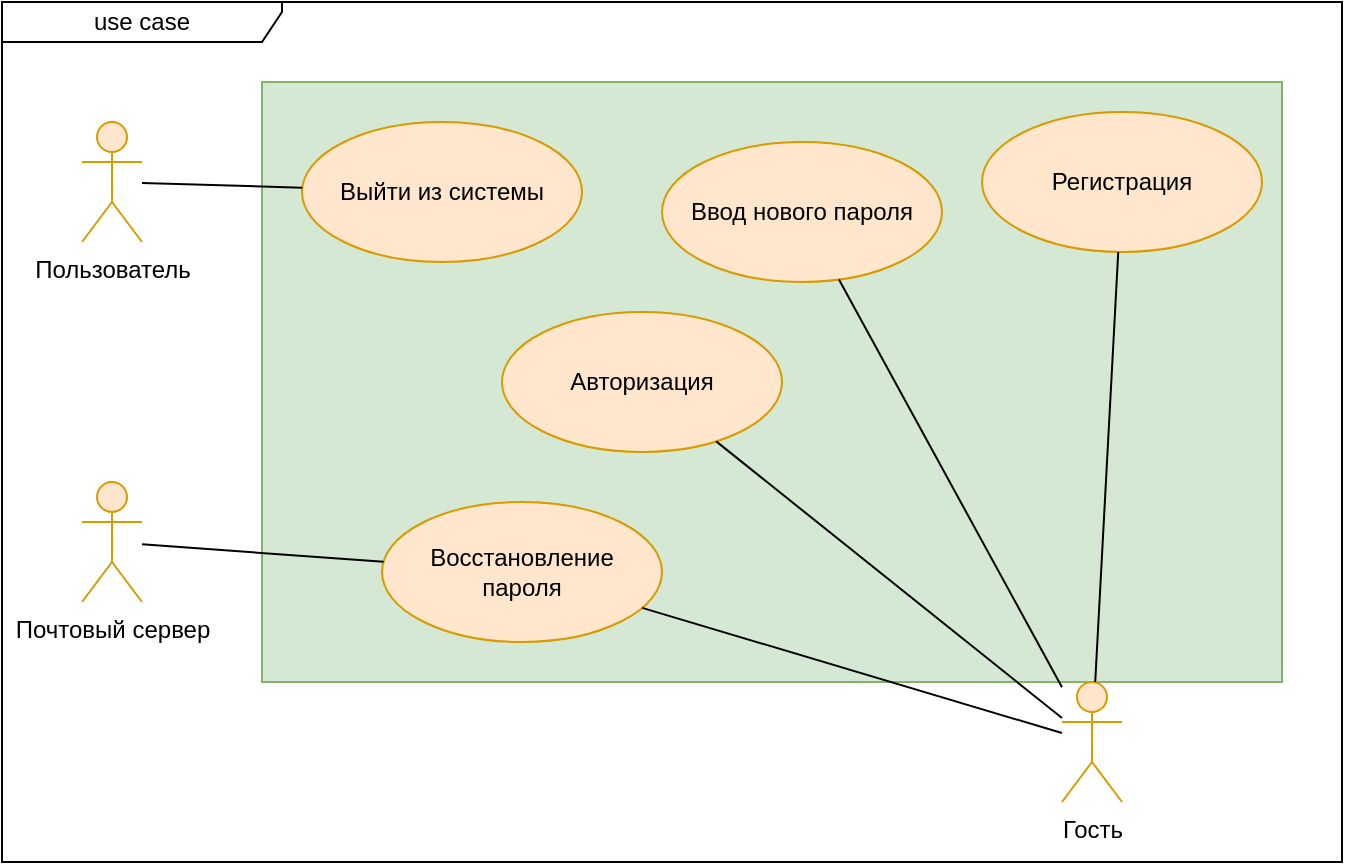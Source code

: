 <mxfile version="23.0.2" type="device">
  <diagram name="Страница — 1" id="Gdz1S3-HGPJG9bNexEjS">
    <mxGraphModel dx="915" dy="690" grid="1" gridSize="10" guides="1" tooltips="1" connect="1" arrows="1" fold="1" page="1" pageScale="1" pageWidth="827" pageHeight="1169" math="0" shadow="0">
      <root>
        <mxCell id="0" />
        <mxCell id="1" parent="0" />
        <mxCell id="g72T-omKQJwLkgUXmetp-19" value="" style="rounded=0;whiteSpace=wrap;html=1;fillColor=#d5e8d4;strokeColor=#82b366;" vertex="1" parent="1">
          <mxGeometry x="260" y="230" width="510" height="300" as="geometry" />
        </mxCell>
        <mxCell id="g72T-omKQJwLkgUXmetp-1" value="Пользователь" style="shape=umlActor;verticalLabelPosition=bottom;verticalAlign=top;html=1;fillColor=#ffe6cc;strokeColor=#d79b00;" vertex="1" parent="1">
          <mxGeometry x="170" y="250" width="30" height="60" as="geometry" />
        </mxCell>
        <mxCell id="g72T-omKQJwLkgUXmetp-2" value="Гость" style="shape=umlActor;verticalLabelPosition=bottom;verticalAlign=top;html=1;fillColor=#ffe6cc;strokeColor=#d79b00;" vertex="1" parent="1">
          <mxGeometry x="660" y="530" width="30" height="60" as="geometry" />
        </mxCell>
        <mxCell id="g72T-omKQJwLkgUXmetp-3" value="Восстановление &lt;br&gt;пароля" style="ellipse;whiteSpace=wrap;html=1;fillColor=#ffe6cc;strokeColor=#d79b00;" vertex="1" parent="1">
          <mxGeometry x="320" y="440" width="140" height="70" as="geometry" />
        </mxCell>
        <mxCell id="g72T-omKQJwLkgUXmetp-4" value="Регистрация" style="ellipse;whiteSpace=wrap;html=1;fillColor=#ffe6cc;strokeColor=#d79b00;" vertex="1" parent="1">
          <mxGeometry x="620" y="245" width="140" height="70" as="geometry" />
        </mxCell>
        <mxCell id="g72T-omKQJwLkgUXmetp-5" value="Выйти из системы" style="ellipse;whiteSpace=wrap;html=1;fillColor=#ffe6cc;strokeColor=#d79b00;" vertex="1" parent="1">
          <mxGeometry x="280" y="250" width="140" height="70" as="geometry" />
        </mxCell>
        <mxCell id="g72T-omKQJwLkgUXmetp-6" value="Авторизация" style="ellipse;whiteSpace=wrap;html=1;fillColor=#ffe6cc;strokeColor=#d79b00;" vertex="1" parent="1">
          <mxGeometry x="380" y="345" width="140" height="70" as="geometry" />
        </mxCell>
        <mxCell id="g72T-omKQJwLkgUXmetp-9" value="" style="endArrow=none;html=1;rounded=0;" edge="1" parent="1" source="g72T-omKQJwLkgUXmetp-2" target="g72T-omKQJwLkgUXmetp-4">
          <mxGeometry width="50" height="50" relative="1" as="geometry">
            <mxPoint x="400" y="520" as="sourcePoint" />
            <mxPoint x="450" y="470" as="targetPoint" />
          </mxGeometry>
        </mxCell>
        <mxCell id="g72T-omKQJwLkgUXmetp-10" value="" style="endArrow=none;html=1;rounded=0;" edge="1" parent="1" source="g72T-omKQJwLkgUXmetp-1" target="g72T-omKQJwLkgUXmetp-5">
          <mxGeometry width="50" height="50" relative="1" as="geometry">
            <mxPoint x="400" y="520" as="sourcePoint" />
            <mxPoint x="450" y="470" as="targetPoint" />
          </mxGeometry>
        </mxCell>
        <mxCell id="g72T-omKQJwLkgUXmetp-12" value="Почтовый сервер" style="shape=umlActor;verticalLabelPosition=bottom;verticalAlign=top;html=1;outlineConnect=0;fillColor=#ffe6cc;strokeColor=#d79b00;" vertex="1" parent="1">
          <mxGeometry x="170" y="430" width="30" height="60" as="geometry" />
        </mxCell>
        <mxCell id="g72T-omKQJwLkgUXmetp-13" value="" style="endArrow=none;html=1;rounded=0;" edge="1" parent="1" source="g72T-omKQJwLkgUXmetp-2" target="g72T-omKQJwLkgUXmetp-3">
          <mxGeometry width="50" height="50" relative="1" as="geometry">
            <mxPoint x="460" y="480" as="sourcePoint" />
            <mxPoint x="510" y="430" as="targetPoint" />
          </mxGeometry>
        </mxCell>
        <mxCell id="g72T-omKQJwLkgUXmetp-14" value="" style="endArrow=none;html=1;rounded=0;" edge="1" parent="1" source="g72T-omKQJwLkgUXmetp-12" target="g72T-omKQJwLkgUXmetp-3">
          <mxGeometry width="50" height="50" relative="1" as="geometry">
            <mxPoint x="460" y="480" as="sourcePoint" />
            <mxPoint x="510" y="430" as="targetPoint" />
          </mxGeometry>
        </mxCell>
        <mxCell id="g72T-omKQJwLkgUXmetp-15" value="Ввод нового пароля" style="ellipse;whiteSpace=wrap;html=1;fillColor=#ffe6cc;strokeColor=#d79b00;" vertex="1" parent="1">
          <mxGeometry x="460" y="260" width="140" height="70" as="geometry" />
        </mxCell>
        <mxCell id="g72T-omKQJwLkgUXmetp-16" value="" style="endArrow=none;html=1;rounded=0;" edge="1" parent="1" source="g72T-omKQJwLkgUXmetp-2" target="g72T-omKQJwLkgUXmetp-15">
          <mxGeometry width="50" height="50" relative="1" as="geometry">
            <mxPoint x="460" y="480" as="sourcePoint" />
            <mxPoint x="510" y="430" as="targetPoint" />
          </mxGeometry>
        </mxCell>
        <mxCell id="g72T-omKQJwLkgUXmetp-17" value="" style="endArrow=none;html=1;rounded=0;" edge="1" parent="1" source="g72T-omKQJwLkgUXmetp-2" target="g72T-omKQJwLkgUXmetp-6">
          <mxGeometry width="50" height="50" relative="1" as="geometry">
            <mxPoint x="660" y="540" as="sourcePoint" />
            <mxPoint x="510" y="570" as="targetPoint" />
          </mxGeometry>
        </mxCell>
        <mxCell id="g72T-omKQJwLkgUXmetp-18" value="use case" style="shape=umlFrame;whiteSpace=wrap;html=1;pointerEvents=0;width=140;height=20;" vertex="1" parent="1">
          <mxGeometry x="130" y="190" width="670" height="430" as="geometry" />
        </mxCell>
      </root>
    </mxGraphModel>
  </diagram>
</mxfile>
